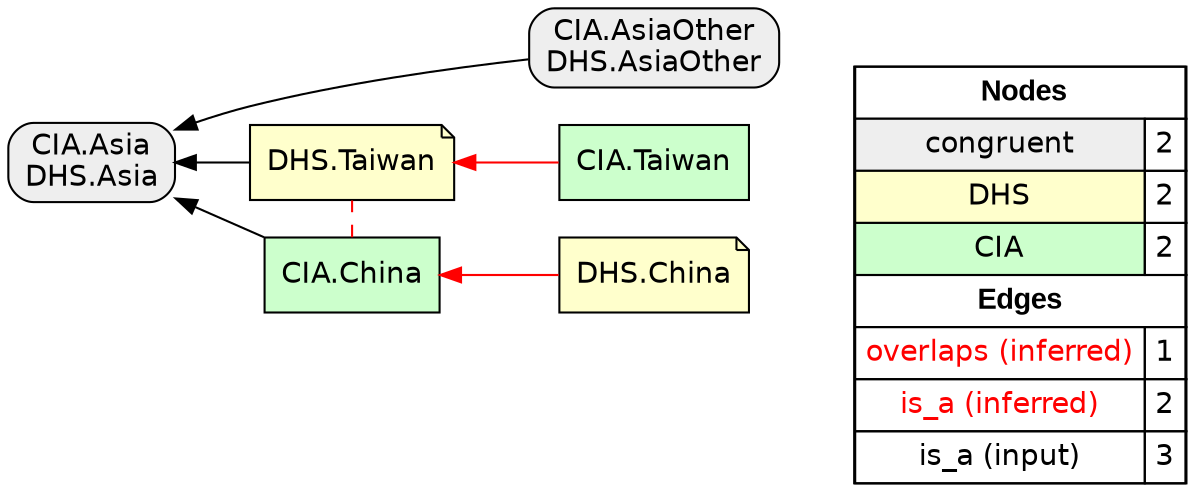 digraph{
rankdir=RL
node[shape=box style="filled,rounded" fillcolor="#EEEEEE" fontname="helvetica"] 
"CIA.AsiaOther\nDHS.AsiaOther"
"CIA.Asia\nDHS.Asia"
node[shape=note style=filled fillcolor="#FFFFCC" fontname="helvetica"] 
"DHS.China"
"DHS.Taiwan"
node[shape=box style=filled fillcolor="#CCFFCC" fontname="helvetica"] 
"CIA.China"
"CIA.Taiwan"
edge[arrowhead=none style=dashed color="#FF0000" constraint=false penwidth=1]
"CIA.China" -> "DHS.Taiwan"
edge[arrowhead=normal style=dotted color="#000000" constraint=true penwidth=1]
edge[arrowhead=normal style=solid color="#FF0000" constraint=true penwidth=1]
"DHS.China" -> "CIA.China"
"CIA.Taiwan" -> "DHS.Taiwan"
edge[arrowhead=normal style=solid color="#000000" constraint=true penwidth=1]
"CIA.China" -> "CIA.Asia\nDHS.Asia"
"CIA.AsiaOther\nDHS.AsiaOther" -> "CIA.Asia\nDHS.Asia"
"DHS.Taiwan" -> "CIA.Asia\nDHS.Asia"
node[shape=box] 
{rank=source Legend [fillcolor= white margin=0 label=< 
 <TABLE BORDER="0" CELLBORDER="1" CELLSPACING="0" CELLPADDING="4"> 
<TR> <TD COLSPAN="2"><font face="Arial Black"> Nodes</font></TD> </TR> 
<TR> 
 <TD bgcolor="#EEEEEE" fontname="helvetica">congruent</TD> 
 <TD>2</TD> 
 </TR> 
<TR> 
 <TD bgcolor="#FFFFCC" fontname="helvetica">DHS</TD> 
 <TD>2</TD> 
 </TR> 
<TR> 
 <TD bgcolor="#CCFFCC" fontname="helvetica">CIA</TD> 
 <TD>2</TD> 
 </TR> 
<TR> <TD COLSPAN="2"><font face = "Arial Black"> Edges </font></TD> </TR> 
<TR> 
 <TD><font color ="#FF0000">overlaps (inferred)</font></TD><TD>1</TD>
</TR>
<TR> 
 <TD><font color ="#FF0000">is_a (inferred)</font></TD><TD>2</TD>
</TR>
<TR> 
 <TD><font color ="#000000">is_a (input)</font></TD><TD>3</TD>
</TR>
</TABLE> 
 >] } 
}